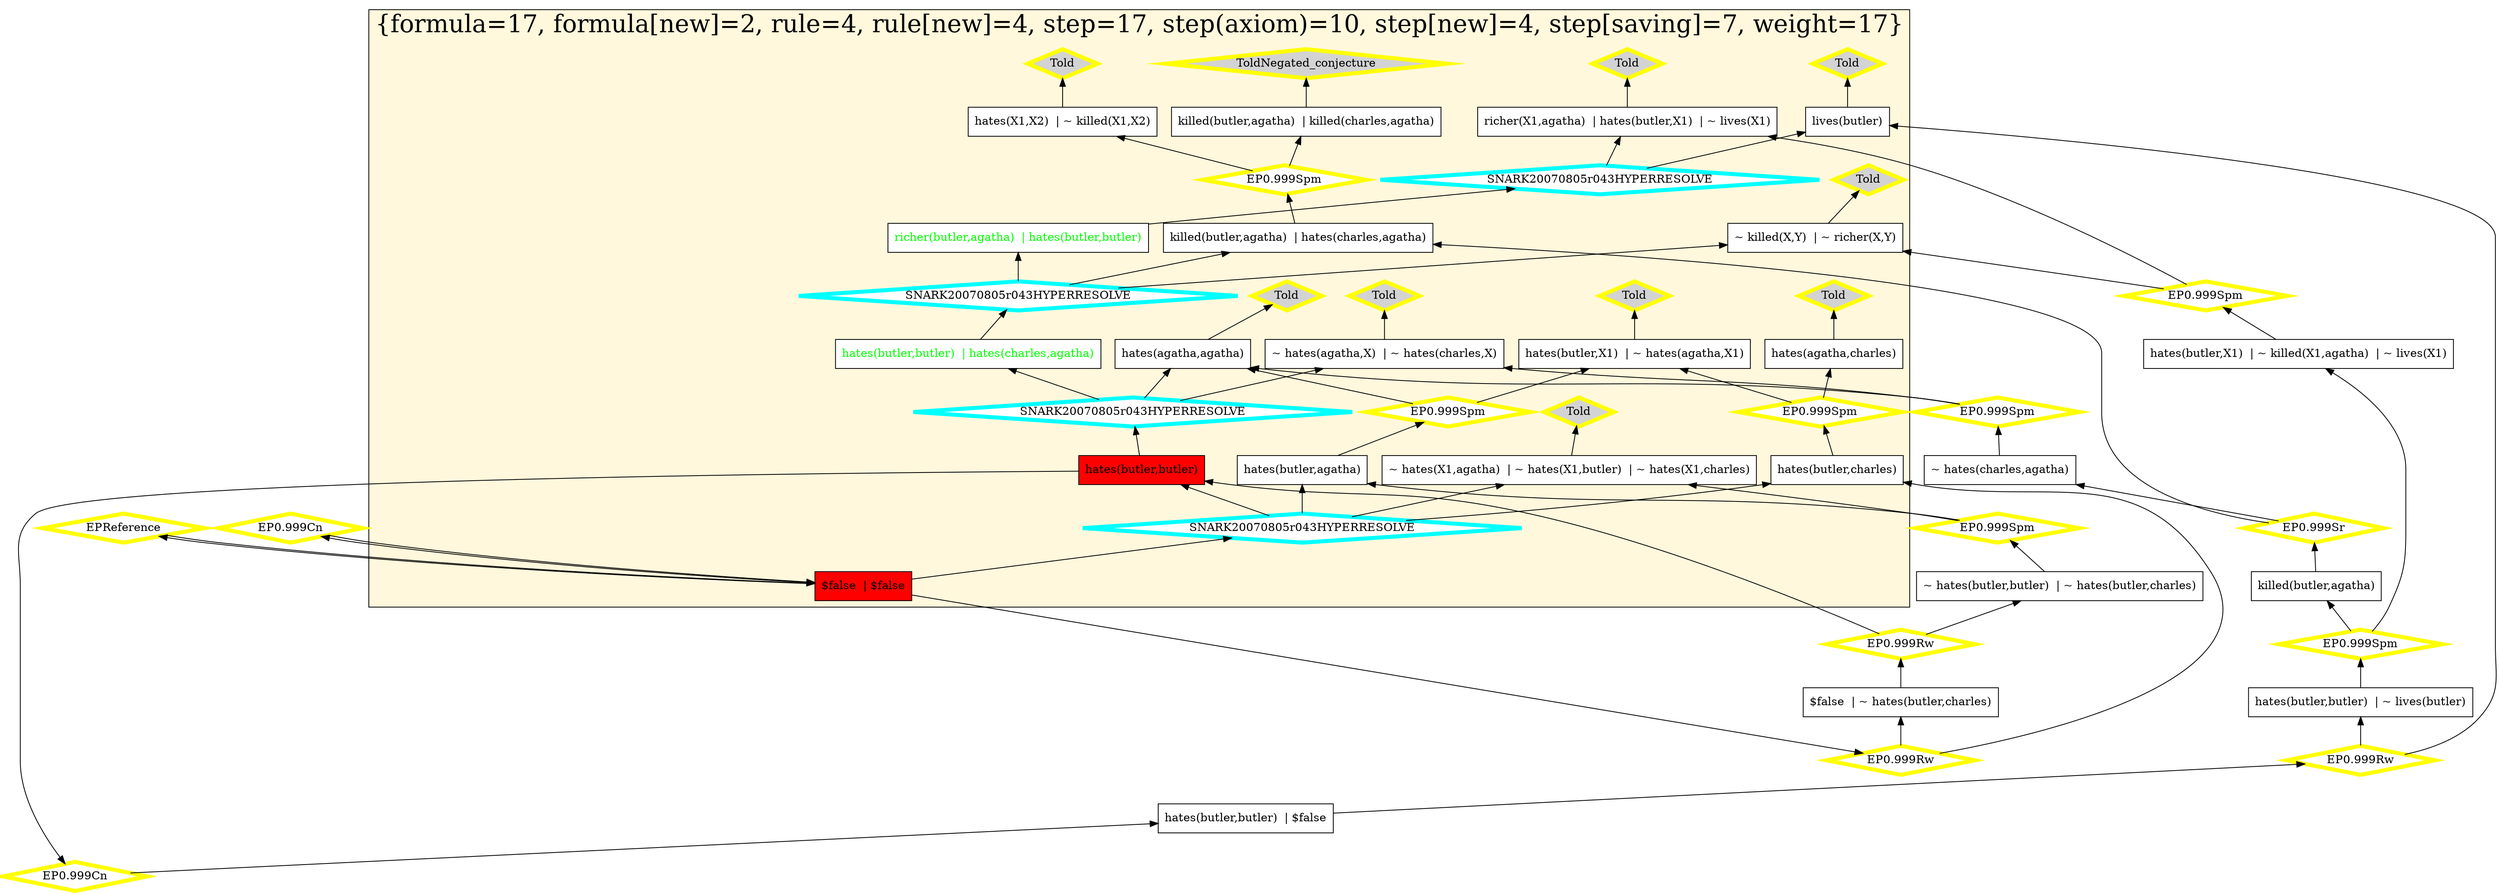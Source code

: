digraph g 
{ rankdir=BT;
   
  "x_517" [ URL="http://inference-web.org/proofs/tptp/Solutions/PUZ/PUZ001-1/EP---1.1/answer.owl#ns_5_conclusion" color="black" shape="box" label="~ hates(agatha,X1)  | ~ hates(charles,X1)" fillcolor="white" style="filled"  ];
  "x_503" [ URL="http://inference-web.org/proofs/tptp/Solutions/PUZ/PUZ001-1/EP---1.1/answer.owl#ns_14_conclusion" color="black" shape="box" label="hates(butler,agatha)" fillcolor="white" style="filled"  ];
  "x_502" [ URL="http://inference-web.org/proofs/tptp/Solutions/PUZ/PUZ001-1/SNARK---20080805r005/answer.owl#ns_no_one_hates_everyone_conclusion" color="black" shape="box" label="~ hates(X,agatha)  | ~ hates(X,butler)  | ~ hates(X,charles)" fillcolor="white" style="filled"  ];
  "x_518" [ fontcolor="green" URL="http://inference-web.org/proofs/tptp/Solutions/PUZ/PUZ001-1/SNARK---20080805r005/answer.owl#ns_17_conclusion" color="black" shape="box" label="hates(butler,butler)  | hates(charles,agatha)" fillcolor="white" style="filled"  ];
  "x_547" [ URL="http://inference-web.org/proofs/tptp/Solutions/PUZ/PUZ001-1/EP---1.1/answer.owl#ns_4_conclusion" color="black" shape="box" label="~ killed(X1,X2)  | ~ richer(X1,X2)" fillcolor="white" style="filled"  ];
  "x_547" [ URL="http://inference-web.org/proofs/tptp/Solutions/PUZ/PUZ001-1/SNARK---20080805r005/answer.owl#ns_poorer_killer_conclusion" color="black" shape="box" label="~ killed(X,Y)  | ~ richer(X,Y)" fillcolor="white" style="filled"  ];
  "x_549" [ URL="http://inference-web.org/proofs/tptp/Solutions/PUZ/PUZ001-1/EP---1.1/answer.owl#ns_16_conclusion" color="black" shape="box" label="~ hates(charles,agatha)" fillcolor="white" style="filled"  ];
  "x_506" [ URL="http://inference-web.org/proofs/tptp/Solutions/PUZ/PUZ001-1/EP---1.1/answer.owl#ns_31_conclusion" color="black" shape="box" label="hates(butler,butler)" fillcolor="red" style="filled"  ];
  "x_551" [ URL="http://inference-web.org/proofs/tptp/Solutions/PUZ/PUZ001-1/EP---1.1/answer.owl#ns_22_conclusion" color="black" shape="box" label="~ hates(butler,butler)  | ~ hates(butler,charles)" fillcolor="white" style="filled"  ];
  "x_504" [ URL="http://inference-web.org/proofs/tptp/Solutions/PUZ/PUZ001-1/SNARK---20080805r005/answer.owl#ns_14_conclusion" color="black" shape="box" label="hates(butler,charles)" fillcolor="white" style="filled"  ];
  "x_526" [ URL="http://inference-web.org/proofs/tptp/Solutions/PUZ/PUZ001-1/EP---1.1/answer.owl#ns_34_conclusion" color="black" shape="box" label="$false" fillcolor="red" style="filled"  ];
  "x_506" [ URL="http://inference-web.org/proofs/tptp/Solutions/PUZ/PUZ001-1/SNARK---20080805r005/answer.owl#ns_18_conclusion" color="black" shape="box" label="hates(butler,butler)" fillcolor="red" style="filled"  ];
  "x_553" [ URL="http://inference-web.org/proofs/tptp/Solutions/PUZ/PUZ001-1/EP---1.1/answer.owl#ns_13_conclusion" color="black" shape="box" label="hates(charles,agatha)  | killed(butler,agatha)" fillcolor="white" style="filled"  ];
  "x_553" [ URL="http://inference-web.org/proofs/tptp/Solutions/PUZ/PUZ001-1/SNARK---20080805r005/answer.owl#ns_15_conclusion" color="black" shape="box" label="killed(butler,agatha)  | hates(charles,agatha)" fillcolor="white" style="filled"  ];
  "x_552" [ URL="http://inference-web.org/proofs/tptp/Solutions/PUZ/PUZ001-1/EP---1.1/answer.owl#ns_10_conclusion" color="black" shape="box" label="hates(butler,X1)  | ~ hates(agatha,X1)" fillcolor="white" style="filled"  ];
  "x_519" [ URL="http://inference-web.org/proofs/tptp/Solutions/PUZ/PUZ001-1/EP---1.1/answer.owl#ns_8_conclusion" color="black" shape="box" label="hates(agatha,charles)" fillcolor="white" style="filled"  ];
  "x_485" [ URL="http://inference-web.org/proofs/tptp/Solutions/PUZ/PUZ001-1/EP---1.1/answer.owl#ns_9_conclusion" color="black" shape="box" label="hates(X1,X2)  | ~ killed(X1,X2)" fillcolor="white" style="filled"  ];
  "x_482" [ URL="http://inference-web.org/proofs/tptp/Solutions/PUZ/PUZ001-1/EP---1.1/answer.owl#ns_29_conclusion" color="black" shape="box" label="hates(butler,butler)  | ~ lives(butler)" fillcolor="white" style="filled"  ];
  "x_484" [ URL="http://inference-web.org/proofs/tptp/Solutions/PUZ/PUZ001-1/EP---1.1/answer.owl#ns_18_conclusion" color="black" shape="box" label="hates(butler,X1)  | ~ killed(X1,agatha)  | ~ lives(X1)" fillcolor="white" style="filled"  ];
  "x_559" [ URL="http://inference-web.org/proofs/tptp/Solutions/PUZ/PUZ001-1/EP---1.1/answer.owl#ns_32_conclusion" color="black" shape="box" label="$false  | ~ hates(butler,charles)" fillcolor="white" style="filled"  ];
  "x_517" [ URL="http://inference-web.org/proofs/tptp/Solutions/PUZ/PUZ001-1/SNARK---20080805r005/answer.owl#ns_different_hates_conclusion" color="black" shape="box" label="~ hates(agatha,X)  | ~ hates(charles,X)" fillcolor="white" style="filled"  ];
  "x_538" [ URL="http://inference-web.org/proofs/tptp/Solutions/PUZ/PUZ001-1/EP---1.1/answer.owl#ns_2_conclusion" color="black" shape="box" label="lives(butler)" fillcolor="white" style="filled"  ];
  "x_526" [ URL="http://inference-web.org/proofs/tptp/Solutions/PUZ/PUZ001-1/SNARK---20080805r005/answer.owl#ns_19_conclusion" color="black" shape="box" label="$false" fillcolor="red" style="filled"  ];
  "x_503" [ URL="http://inference-web.org/proofs/tptp/Solutions/PUZ/PUZ001-1/SNARK---20080805r005/answer.owl#ns_13_conclusion" color="black" shape="box" label="hates(butler,agatha)" fillcolor="white" style="filled"  ];
  "x_563" [ URL="http://inference-web.org/proofs/tptp/Solutions/PUZ/PUZ001-1/EP---1.1/answer.owl#ns_7_conclusion" color="black" shape="box" label="hates(agatha,agatha)" fillcolor="white" style="filled"  ];
  "x_504" [ URL="http://inference-web.org/proofs/tptp/Solutions/PUZ/PUZ001-1/EP---1.1/answer.owl#ns_15_conclusion" color="black" shape="box" label="hates(butler,charles)" fillcolor="white" style="filled"  ];
  "x_563" [ URL="http://inference-web.org/proofs/tptp/Solutions/PUZ/PUZ001-1/SNARK---20080805r005/answer.owl#ns_agatha_hates_agatha_conclusion" color="black" shape="box" label="hates(agatha,agatha)" fillcolor="white" style="filled"  ];
  "x_566" [ URL="http://inference-web.org/proofs/tptp/Solutions/PUZ/PUZ001-1/EP---1.1/answer.owl#ns_30_conclusion" color="black" shape="box" label="hates(butler,butler)  | $false" fillcolor="white" style="filled"  ];
  "x_526" [ URL="http://inference-web.org/proofs/tptp/Solutions/PUZ/PUZ001-1/EP---1.1/answer.owl#ns_35_conclusion" color="black" shape="box" label="$false" fillcolor="red" style="filled"  ];
  "x_502" [ URL="http://inference-web.org/proofs/tptp/Solutions/PUZ/PUZ001-1/EP---1.1/answer.owl#ns_6_conclusion" color="black" shape="box" label="~ hates(X1,agatha)  | ~ hates(X1,butler)  | ~ hates(X1,charles)" fillcolor="white" style="filled"  ];
  "x_496" [ URL="http://inference-web.org/proofs/tptp/Solutions/PUZ/PUZ001-1/SNARK---20080805r005/answer.owl#ns_butler_hates_poor_conclusion" color="black" shape="box" label="~ lives(X)  | richer(X,agatha)  | hates(butler,X)" fillcolor="white" style="filled"  ];
  "x_543" [ fontcolor="green" URL="http://inference-web.org/proofs/tptp/Solutions/PUZ/PUZ001-1/SNARK---20080805r005/answer.owl#ns_16_conclusion" color="black" shape="box" label="richer(butler,agatha)  | hates(butler,butler)" fillcolor="white" style="filled"  ];
  "x_526" [ URL="http://inference-web.org/proofs/tptp/Solutions/PUZ/PUZ001-1/EP---1.1/answer.owl#ns_33_conclusion" color="black" shape="box" label="$false  | $false" fillcolor="red" style="filled"  ];
  "x_570" [ URL="http://inference-web.org/proofs/tptp/Solutions/PUZ/PUZ001-1/EP---1.1/answer.owl#ns_25_conclusion" color="black" shape="box" label="killed(butler,agatha)" fillcolor="white" style="filled"  ];
  "x_544" [ URL="http://inference-web.org/proofs/tptp/Solutions/PUZ/PUZ001-1/EP---1.1/answer.owl#ns_12_conclusion" color="black" shape="box" label="killed(butler,agatha)  | killed(charles,agatha)" fillcolor="white" style="filled"  ];
  "x_538" [ URL="http://inference-web.org/proofs/tptp/Solutions/PUZ/PUZ001-1/SNARK---20080805r005/answer.owl#ns_butler_conclusion" color="black" shape="box" label="lives(butler)" fillcolor="white" style="filled"  ];
  "x_496" [ URL="http://inference-web.org/proofs/tptp/Solutions/PUZ/PUZ001-1/EP---1.1/answer.owl#ns_11_conclusion" color="black" shape="box" label="richer(X1,agatha)  | hates(butler,X1)  | ~ lives(X1)" fillcolor="white" style="filled"  ];
  "490ca8fb:1242f8625f3:-7b14" [ URL="http://browser.inference-web.org/iwbrowser/BrowseNodeSet?url=http%3A%2F%2Finference-web.org%2Fproofs%2Ftptp%2FSolutions%2FPUZ%2FPUZ001-1%2FEP---1.1%2Fanswer.owl%23ns_8" color="yellow" shape="diamond" label="Told" fillcolor="lightgrey" style="filled" penwidth="5"  ];
  "x_519" -> "490ca8fb:1242f8625f3:-7b14";
  "490ca8fb:1242f8625f3:-7b06" [ URL="http://browser.inference-web.org/iwbrowser/BrowseNodeSet?url=http%3A%2F%2Finference-web.org%2Fproofs%2Ftptp%2FSolutions%2FPUZ%2FPUZ001-1%2FEP---1.1%2Fanswer.owl%23ns_29" color="yellow" shape="diamond" label="EP0.999Spm" fillcolor="white" style="filled" penwidth="5"  ];
  "x_482" -> "490ca8fb:1242f8625f3:-7b06";
  "490ca8fb:1242f8625f3:-7b06" -> "x_484";
  "490ca8fb:1242f8625f3:-7b06" -> "x_570";
  "490ca8fb:1242f8625f3:-7afd" [ URL="http://browser.inference-web.org/iwbrowser/BrowseNodeSet?url=http%3A%2F%2Finference-web.org%2Fproofs%2Ftptp%2FSolutions%2FPUZ%2FPUZ001-1%2FEP---1.1%2Fanswer.owl%23ns_7" color="yellow" shape="diamond" label="Told" fillcolor="lightgrey" style="filled" penwidth="5"  ];
  "x_563" -> "490ca8fb:1242f8625f3:-7afd";
  "490ca8fb:1242f8625f3:-7b55" [ URL="http://browser.inference-web.org/iwbrowser/BrowseNodeSet?url=http%3A%2F%2Finference-web.org%2Fproofs%2Ftptp%2FSolutions%2FPUZ%2FPUZ001-1%2FSNARK---20080805r005%2Fanswer.owl%23answer" color="cyan" shape="diamond" label="SNARK20070805r043HYPERRESOLVE" fillcolor="white" style="filled" penwidth="5"  ];
  "x_526" -> "490ca8fb:1242f8625f3:-7b55";
  "490ca8fb:1242f8625f3:-7b55" -> "x_502";
  "490ca8fb:1242f8625f3:-7b55" -> "x_503";
  "490ca8fb:1242f8625f3:-7b55" -> "x_504";
  "490ca8fb:1242f8625f3:-7b55" -> "x_506";
  "490ca8fb:1242f8625f3:-7af1" [ URL="http://browser.inference-web.org/iwbrowser/BrowseNodeSet?url=http%3A%2F%2Finference-web.org%2Fproofs%2Ftptp%2FSolutions%2FPUZ%2FPUZ001-1%2FEP---1.1%2Fanswer.owl%23ns_9" color="yellow" shape="diamond" label="Told" fillcolor="lightgrey" style="filled" penwidth="5"  ];
  "x_485" -> "490ca8fb:1242f8625f3:-7af1";
  "490ca8fb:1242f8625f3:-7afa" [ URL="http://browser.inference-web.org/iwbrowser/BrowseNodeSet?url=http%3A%2F%2Finference-web.org%2Fproofs%2Ftptp%2FSolutions%2FPUZ%2FPUZ001-1%2FEP---1.1%2Fanswer.owl%23ns_5" color="yellow" shape="diamond" label="Told" fillcolor="lightgrey" style="filled" penwidth="5"  ];
  "x_517" -> "490ca8fb:1242f8625f3:-7afa";
  "490ca8fb:1242f8625f3:-7b00" [ URL="http://browser.inference-web.org/iwbrowser/BrowseNodeSet?url=http%3A%2F%2Finference-web.org%2Fproofs%2Ftptp%2FSolutions%2FPUZ%2FPUZ001-1%2FEP---1.1%2Fanswer.owl%23ns_16" color="yellow" shape="diamond" label="EP0.999Spm" fillcolor="white" style="filled" penwidth="5"  ];
  "x_549" -> "490ca8fb:1242f8625f3:-7b00";
  "490ca8fb:1242f8625f3:-7b00" -> "x_517";
  "490ca8fb:1242f8625f3:-7b00" -> "x_563";
  "490ca8fb:1242f8625f3:-7ae8" [ URL="http://browser.inference-web.org/iwbrowser/BrowseNodeSet?url=http%3A%2F%2Finference-web.org%2Fproofs%2Ftptp%2FSolutions%2FPUZ%2FPUZ001-1%2FEP---1.1%2Fanswer.owl%23ns_4" color="yellow" shape="diamond" label="Told" fillcolor="lightgrey" style="filled" penwidth="5"  ];
  "x_547" -> "490ca8fb:1242f8625f3:-7ae8";
  "490ca8fb:1242f8625f3:-7b0e" [ URL="http://browser.inference-web.org/iwbrowser/BrowseNodeSet?url=http%3A%2F%2Finference-web.org%2Fproofs%2Ftptp%2FSolutions%2FPUZ%2FPUZ001-1%2FEP---1.1%2Fanswer.owl%23ns_31" color="yellow" shape="diamond" label="EP0.999Cn" fillcolor="white" style="filled" penwidth="5"  ];
  "x_506" -> "490ca8fb:1242f8625f3:-7b0e";
  "490ca8fb:1242f8625f3:-7b0e" -> "x_566";
  "490ca8fb:1242f8625f3:-7af7" [ URL="http://browser.inference-web.org/iwbrowser/BrowseNodeSet?url=http%3A%2F%2Finference-web.org%2Fproofs%2Ftptp%2FSolutions%2FPUZ%2FPUZ001-1%2FEP---1.1%2Fanswer.owl%23ns_13" color="yellow" shape="diamond" label="EP0.999Spm" fillcolor="white" style="filled" penwidth="5"  ];
  "x_553" -> "490ca8fb:1242f8625f3:-7af7";
  "490ca8fb:1242f8625f3:-7af7" -> "x_485";
  "490ca8fb:1242f8625f3:-7af7" -> "x_544";
  "490ca8fb:1242f8625f3:-7b1e" [ URL="http://browser.inference-web.org/iwbrowser/BrowseNodeSet?url=http%3A%2F%2Finference-web.org%2Fproofs%2Ftptp%2FSolutions%2FPUZ%2FPUZ001-1%2FEP---1.1%2Fanswer.owl%23answer" color="yellow" shape="diamond" label="EPReference" fillcolor="white" style="filled" penwidth="5"  ];
  "x_526" -> "490ca8fb:1242f8625f3:-7b1e";
  "490ca8fb:1242f8625f3:-7b1e" -> "x_526";
  "490ca8fb:1242f8625f3:-7b44" [ URL="http://browser.inference-web.org/iwbrowser/BrowseNodeSet?url=http%3A%2F%2Finference-web.org%2Fproofs%2Ftptp%2FSolutions%2FPUZ%2FPUZ001-1%2FSNARK---20080805r005%2Fanswer.owl%23ns_18" color="cyan" shape="diamond" label="SNARK20070805r043HYPERRESOLVE" fillcolor="white" style="filled" penwidth="5"  ];
  "x_506" -> "490ca8fb:1242f8625f3:-7b44";
  "490ca8fb:1242f8625f3:-7b44" -> "x_517";
  "490ca8fb:1242f8625f3:-7b44" -> "x_518";
  "490ca8fb:1242f8625f3:-7b44" -> "x_563";
  "490ca8fb:1242f8625f3:-7b40" [ URL="http://browser.inference-web.org/iwbrowser/BrowseNodeSet?url=http%3A%2F%2Finference-web.org%2Fproofs%2Ftptp%2FSolutions%2FPUZ%2FPUZ001-1%2FSNARK---20080805r005%2Fanswer.owl%23ns_17" color="cyan" shape="diamond" label="SNARK20070805r043HYPERRESOLVE" fillcolor="white" style="filled" penwidth="5"  ];
  "x_518" -> "490ca8fb:1242f8625f3:-7b40";
  "490ca8fb:1242f8625f3:-7b40" -> "x_543";
  "490ca8fb:1242f8625f3:-7b40" -> "x_547";
  "490ca8fb:1242f8625f3:-7b40" -> "x_553";
  "490ca8fb:1242f8625f3:-7b33" [ URL="http://browser.inference-web.org/iwbrowser/BrowseNodeSet?url=http%3A%2F%2Finference-web.org%2Fproofs%2Ftptp%2FSolutions%2FPUZ%2FPUZ001-1%2FSNARK---20080805r005%2Fanswer.owl%23ns_16" color="cyan" shape="diamond" label="SNARK20070805r043HYPERRESOLVE" fillcolor="white" style="filled" penwidth="5"  ];
  "x_543" -> "490ca8fb:1242f8625f3:-7b33";
  "490ca8fb:1242f8625f3:-7b33" -> "x_496";
  "490ca8fb:1242f8625f3:-7b33" -> "x_538";
  "490ca8fb:1242f8625f3:-7b09" [ URL="http://browser.inference-web.org/iwbrowser/BrowseNodeSet?url=http%3A%2F%2Finference-web.org%2Fproofs%2Ftptp%2FSolutions%2FPUZ%2FPUZ001-1%2FEP---1.1%2Fanswer.owl%23ns_2" color="yellow" shape="diamond" label="Told" fillcolor="lightgrey" style="filled" penwidth="5"  ];
  "x_538" -> "490ca8fb:1242f8625f3:-7b09";
  "490ca8fb:1242f8625f3:-7b0c" [ URL="http://browser.inference-web.org/iwbrowser/BrowseNodeSet?url=http%3A%2F%2Finference-web.org%2Fproofs%2Ftptp%2FSolutions%2FPUZ%2FPUZ001-1%2FEP---1.1%2Fanswer.owl%23ns_30" color="yellow" shape="diamond" label="EP0.999Rw" fillcolor="white" style="filled" penwidth="5"  ];
  "x_566" -> "490ca8fb:1242f8625f3:-7b0c";
  "490ca8fb:1242f8625f3:-7b0c" -> "x_482";
  "490ca8fb:1242f8625f3:-7b0c" -> "x_538";
  "490ca8fb:1242f8625f3:-7b03" [ URL="http://browser.inference-web.org/iwbrowser/BrowseNodeSet?url=http%3A%2F%2Finference-web.org%2Fproofs%2Ftptp%2FSolutions%2FPUZ%2FPUZ001-1%2FEP---1.1%2Fanswer.owl%23ns_25" color="yellow" shape="diamond" label="EP0.999Sr" fillcolor="white" style="filled" penwidth="5"  ];
  "x_570" -> "490ca8fb:1242f8625f3:-7b03";
  "490ca8fb:1242f8625f3:-7b03" -> "x_549";
  "490ca8fb:1242f8625f3:-7b03" -> "x_553";
  "490ca8fb:1242f8625f3:-7aee" [ URL="http://browser.inference-web.org/iwbrowser/BrowseNodeSet?url=http%3A%2F%2Finference-web.org%2Fproofs%2Ftptp%2FSolutions%2FPUZ%2FPUZ001-1%2FEP---1.1%2Fanswer.owl%23ns_18" color="yellow" shape="diamond" label="EP0.999Spm" fillcolor="white" style="filled" penwidth="5"  ];
  "x_484" -> "490ca8fb:1242f8625f3:-7aee";
  "490ca8fb:1242f8625f3:-7aee" -> "x_496";
  "490ca8fb:1242f8625f3:-7aee" -> "x_547";
  "490ca8fb:1242f8625f3:-7b21" [ URL="http://browser.inference-web.org/iwbrowser/BrowseNodeSet?url=http%3A%2F%2Finference-web.org%2Fproofs%2Ftptp%2FSolutions%2FPUZ%2FPUZ001-1%2FEP---1.1%2Fanswer.owl%23ns_10" color="yellow" shape="diamond" label="Told" fillcolor="lightgrey" style="filled" penwidth="5"  ];
  "x_552" -> "490ca8fb:1242f8625f3:-7b21";
  "490ca8fb:1242f8625f3:-7b17" [ URL="http://browser.inference-web.org/iwbrowser/BrowseNodeSet?url=http%3A%2F%2Finference-web.org%2Fproofs%2Ftptp%2FSolutions%2FPUZ%2FPUZ001-1%2FEP---1.1%2Fanswer.owl%23ns_15" color="yellow" shape="diamond" label="EP0.999Spm" fillcolor="white" style="filled" penwidth="5"  ];
  "x_504" -> "490ca8fb:1242f8625f3:-7b17";
  "490ca8fb:1242f8625f3:-7b17" -> "x_519";
  "490ca8fb:1242f8625f3:-7b17" -> "x_552";
  "490ca8fb:1242f8625f3:-7adf" [ URL="http://browser.inference-web.org/iwbrowser/BrowseNodeSet?url=http%3A%2F%2Finference-web.org%2Fproofs%2Ftptp%2FSolutions%2FPUZ%2FPUZ001-1%2FEP---1.1%2Fanswer.owl%23ns_6" color="yellow" shape="diamond" label="Told" fillcolor="lightgrey" style="filled" penwidth="5"  ];
  "x_502" -> "490ca8fb:1242f8625f3:-7adf";
  "490ca8fb:1242f8625f3:-7aeb" [ URL="http://browser.inference-web.org/iwbrowser/BrowseNodeSet?url=http%3A%2F%2Finference-web.org%2Fproofs%2Ftptp%2FSolutions%2FPUZ%2FPUZ001-1%2FEP---1.1%2Fanswer.owl%23ns_11" color="yellow" shape="diamond" label="Told" fillcolor="lightgrey" style="filled" penwidth="5"  ];
  "x_496" -> "490ca8fb:1242f8625f3:-7aeb";
  "490ca8fb:1242f8625f3:-7ae2" [ URL="http://browser.inference-web.org/iwbrowser/BrowseNodeSet?url=http%3A%2F%2Finference-web.org%2Fproofs%2Ftptp%2FSolutions%2FPUZ%2FPUZ001-1%2FEP---1.1%2Fanswer.owl%23ns_14" color="yellow" shape="diamond" label="EP0.999Spm" fillcolor="white" style="filled" penwidth="5"  ];
  "x_503" -> "490ca8fb:1242f8625f3:-7ae2";
  "490ca8fb:1242f8625f3:-7ae2" -> "x_552";
  "490ca8fb:1242f8625f3:-7ae2" -> "x_563";
  "490ca8fb:1242f8625f3:-7b11" [ URL="http://browser.inference-web.org/iwbrowser/BrowseNodeSet?url=http%3A%2F%2Finference-web.org%2Fproofs%2Ftptp%2FSolutions%2FPUZ%2FPUZ001-1%2FEP---1.1%2Fanswer.owl%23ns_32" color="yellow" shape="diamond" label="EP0.999Rw" fillcolor="white" style="filled" penwidth="5"  ];
  "x_559" -> "490ca8fb:1242f8625f3:-7b11";
  "490ca8fb:1242f8625f3:-7b11" -> "x_506";
  "490ca8fb:1242f8625f3:-7b11" -> "x_551";
  "490ca8fb:1242f8625f3:-7ae5" [ URL="http://browser.inference-web.org/iwbrowser/BrowseNodeSet?url=http%3A%2F%2Finference-web.org%2Fproofs%2Ftptp%2FSolutions%2FPUZ%2FPUZ001-1%2FEP---1.1%2Fanswer.owl%23ns_22" color="yellow" shape="diamond" label="EP0.999Spm" fillcolor="white" style="filled" penwidth="5"  ];
  "x_551" -> "490ca8fb:1242f8625f3:-7ae5";
  "490ca8fb:1242f8625f3:-7ae5" -> "x_502";
  "490ca8fb:1242f8625f3:-7ae5" -> "x_503";
  "490ca8fb:1242f8625f3:-7af4" [ URL="http://browser.inference-web.org/iwbrowser/BrowseNodeSet?url=http%3A%2F%2Finference-web.org%2Fproofs%2Ftptp%2FSolutions%2FPUZ%2FPUZ001-1%2FEP---1.1%2Fanswer.owl%23ns_12" color="yellow" shape="diamond" label="ToldNegated_conjecture" fillcolor="lightgrey" style="filled" penwidth="5"  ];
  "x_544" -> "490ca8fb:1242f8625f3:-7af4";
  "490ca8fb:1242f8625f3:-7b1a" [ URL="http://browser.inference-web.org/iwbrowser/BrowseNodeSet?url=http%3A%2F%2Finference-web.org%2Fproofs%2Ftptp%2FSolutions%2FPUZ%2FPUZ001-1%2FEP---1.1%2Fanswer.owl%23ns_33" color="yellow" shape="diamond" label="EP0.999Rw" fillcolor="white" style="filled" penwidth="5"  ];
  "x_526" -> "490ca8fb:1242f8625f3:-7b1a";
  "490ca8fb:1242f8625f3:-7b1a" -> "x_504";
  "490ca8fb:1242f8625f3:-7b1a" -> "x_559";
  "490ca8fb:1242f8625f3:-7b1c" [ URL="http://browser.inference-web.org/iwbrowser/BrowseNodeSet?url=http%3A%2F%2Finference-web.org%2Fproofs%2Ftptp%2FSolutions%2FPUZ%2FPUZ001-1%2FEP---1.1%2Fanswer.owl%23ns_34" color="yellow" shape="diamond" label="EP0.999Cn" fillcolor="white" style="filled" penwidth="5"  ];
  "x_526" -> "490ca8fb:1242f8625f3:-7b1c";
  "490ca8fb:1242f8625f3:-7b1c" -> "x_526";
  
 subgraph cluster_opt 
{ labelloc=b label="{formula=17, formula[new]=2, rule=4, rule[new]=4, step=17, step(axiom)=10, step[new]=4, step[saving]=7, weight=17}" 
 fontsize=30 fillcolor=cornsilk style=filled 
  x_517 ; x_518 ; x_519 ; x_504 ; x_547 ; x_506 ; x_544 ; x_526 ; x_502 ; x_503 ; x_496 ; x_552 ; x_553 ; x_563 ; x_485 ; x_543 ; x_538 ; "490ca8fb:1242f8625f3:-7af7" ;
 "490ca8fb:1242f8625f3:-7b40" ;
 "490ca8fb:1242f8625f3:-7b44" ;
 "490ca8fb:1242f8625f3:-7b14" ;
 "490ca8fb:1242f8625f3:-7b33" ;
 "490ca8fb:1242f8625f3:-7b09" ;
 "490ca8fb:1242f8625f3:-7afd" ;
 "490ca8fb:1242f8625f3:-7b55" ;
 "490ca8fb:1242f8625f3:-7b21" ;
 "490ca8fb:1242f8625f3:-7b17" ;
 "490ca8fb:1242f8625f3:-7af1" ;
 "490ca8fb:1242f8625f3:-7adf" ;
 "490ca8fb:1242f8625f3:-7afa" ;
 "490ca8fb:1242f8625f3:-7aeb" ;
 "490ca8fb:1242f8625f3:-7ae2" ;
 "490ca8fb:1242f8625f3:-7ae8" ;
 "490ca8fb:1242f8625f3:-7af4" ;
 
}
 
}
